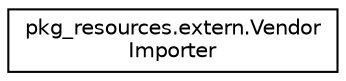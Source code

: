 digraph "Graphical Class Hierarchy"
{
 // LATEX_PDF_SIZE
  edge [fontname="Helvetica",fontsize="10",labelfontname="Helvetica",labelfontsize="10"];
  node [fontname="Helvetica",fontsize="10",shape=record];
  rankdir="LR";
  Node0 [label="pkg_resources.extern.Vendor\lImporter",height=0.2,width=0.4,color="black", fillcolor="white", style="filled",URL="$classpkg__resources_1_1extern_1_1_vendor_importer.html",tooltip=" "];
}

